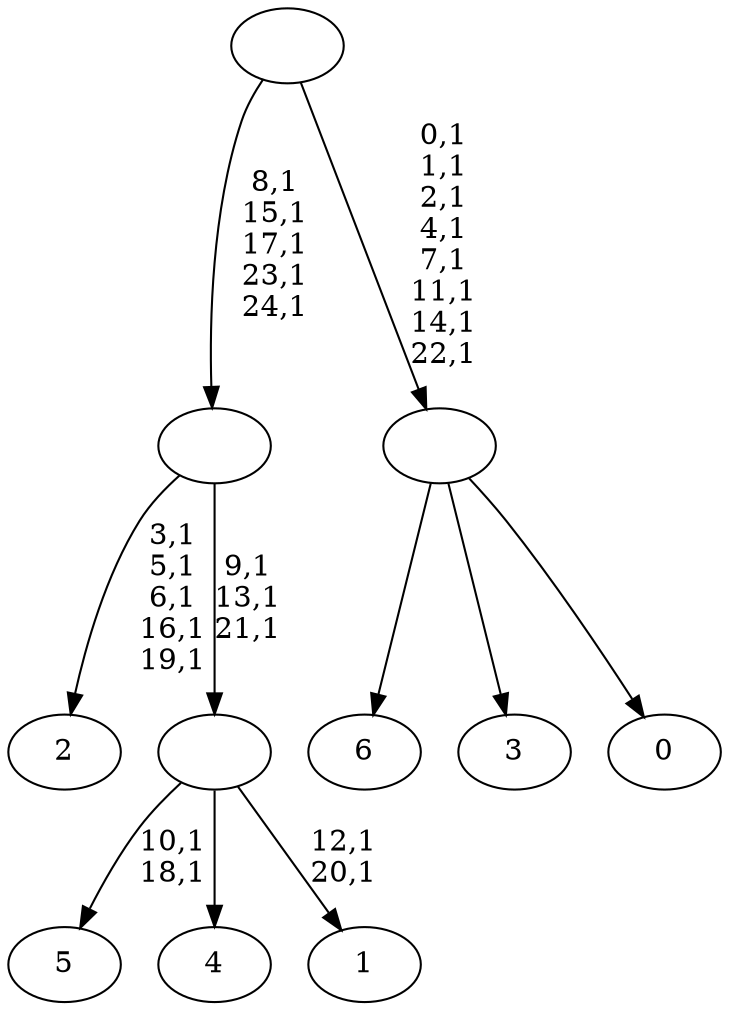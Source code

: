 digraph T {
	32 [label="6"]
	31 [label="5"]
	28 [label="4"]
	27 [label="3"]
	26 [label="2"]
	20 [label="1"]
	17 [label=""]
	14 [label=""]
	9 [label="0"]
	8 [label=""]
	0 [label=""]
	17 -> 20 [label="12,1\n20,1"]
	17 -> 31 [label="10,1\n18,1"]
	17 -> 28 [label=""]
	14 -> 17 [label="9,1\n13,1\n21,1"]
	14 -> 26 [label="3,1\n5,1\n6,1\n16,1\n19,1"]
	8 -> 32 [label=""]
	8 -> 27 [label=""]
	8 -> 9 [label=""]
	0 -> 8 [label="0,1\n1,1\n2,1\n4,1\n7,1\n11,1\n14,1\n22,1"]
	0 -> 14 [label="8,1\n15,1\n17,1\n23,1\n24,1"]
}

